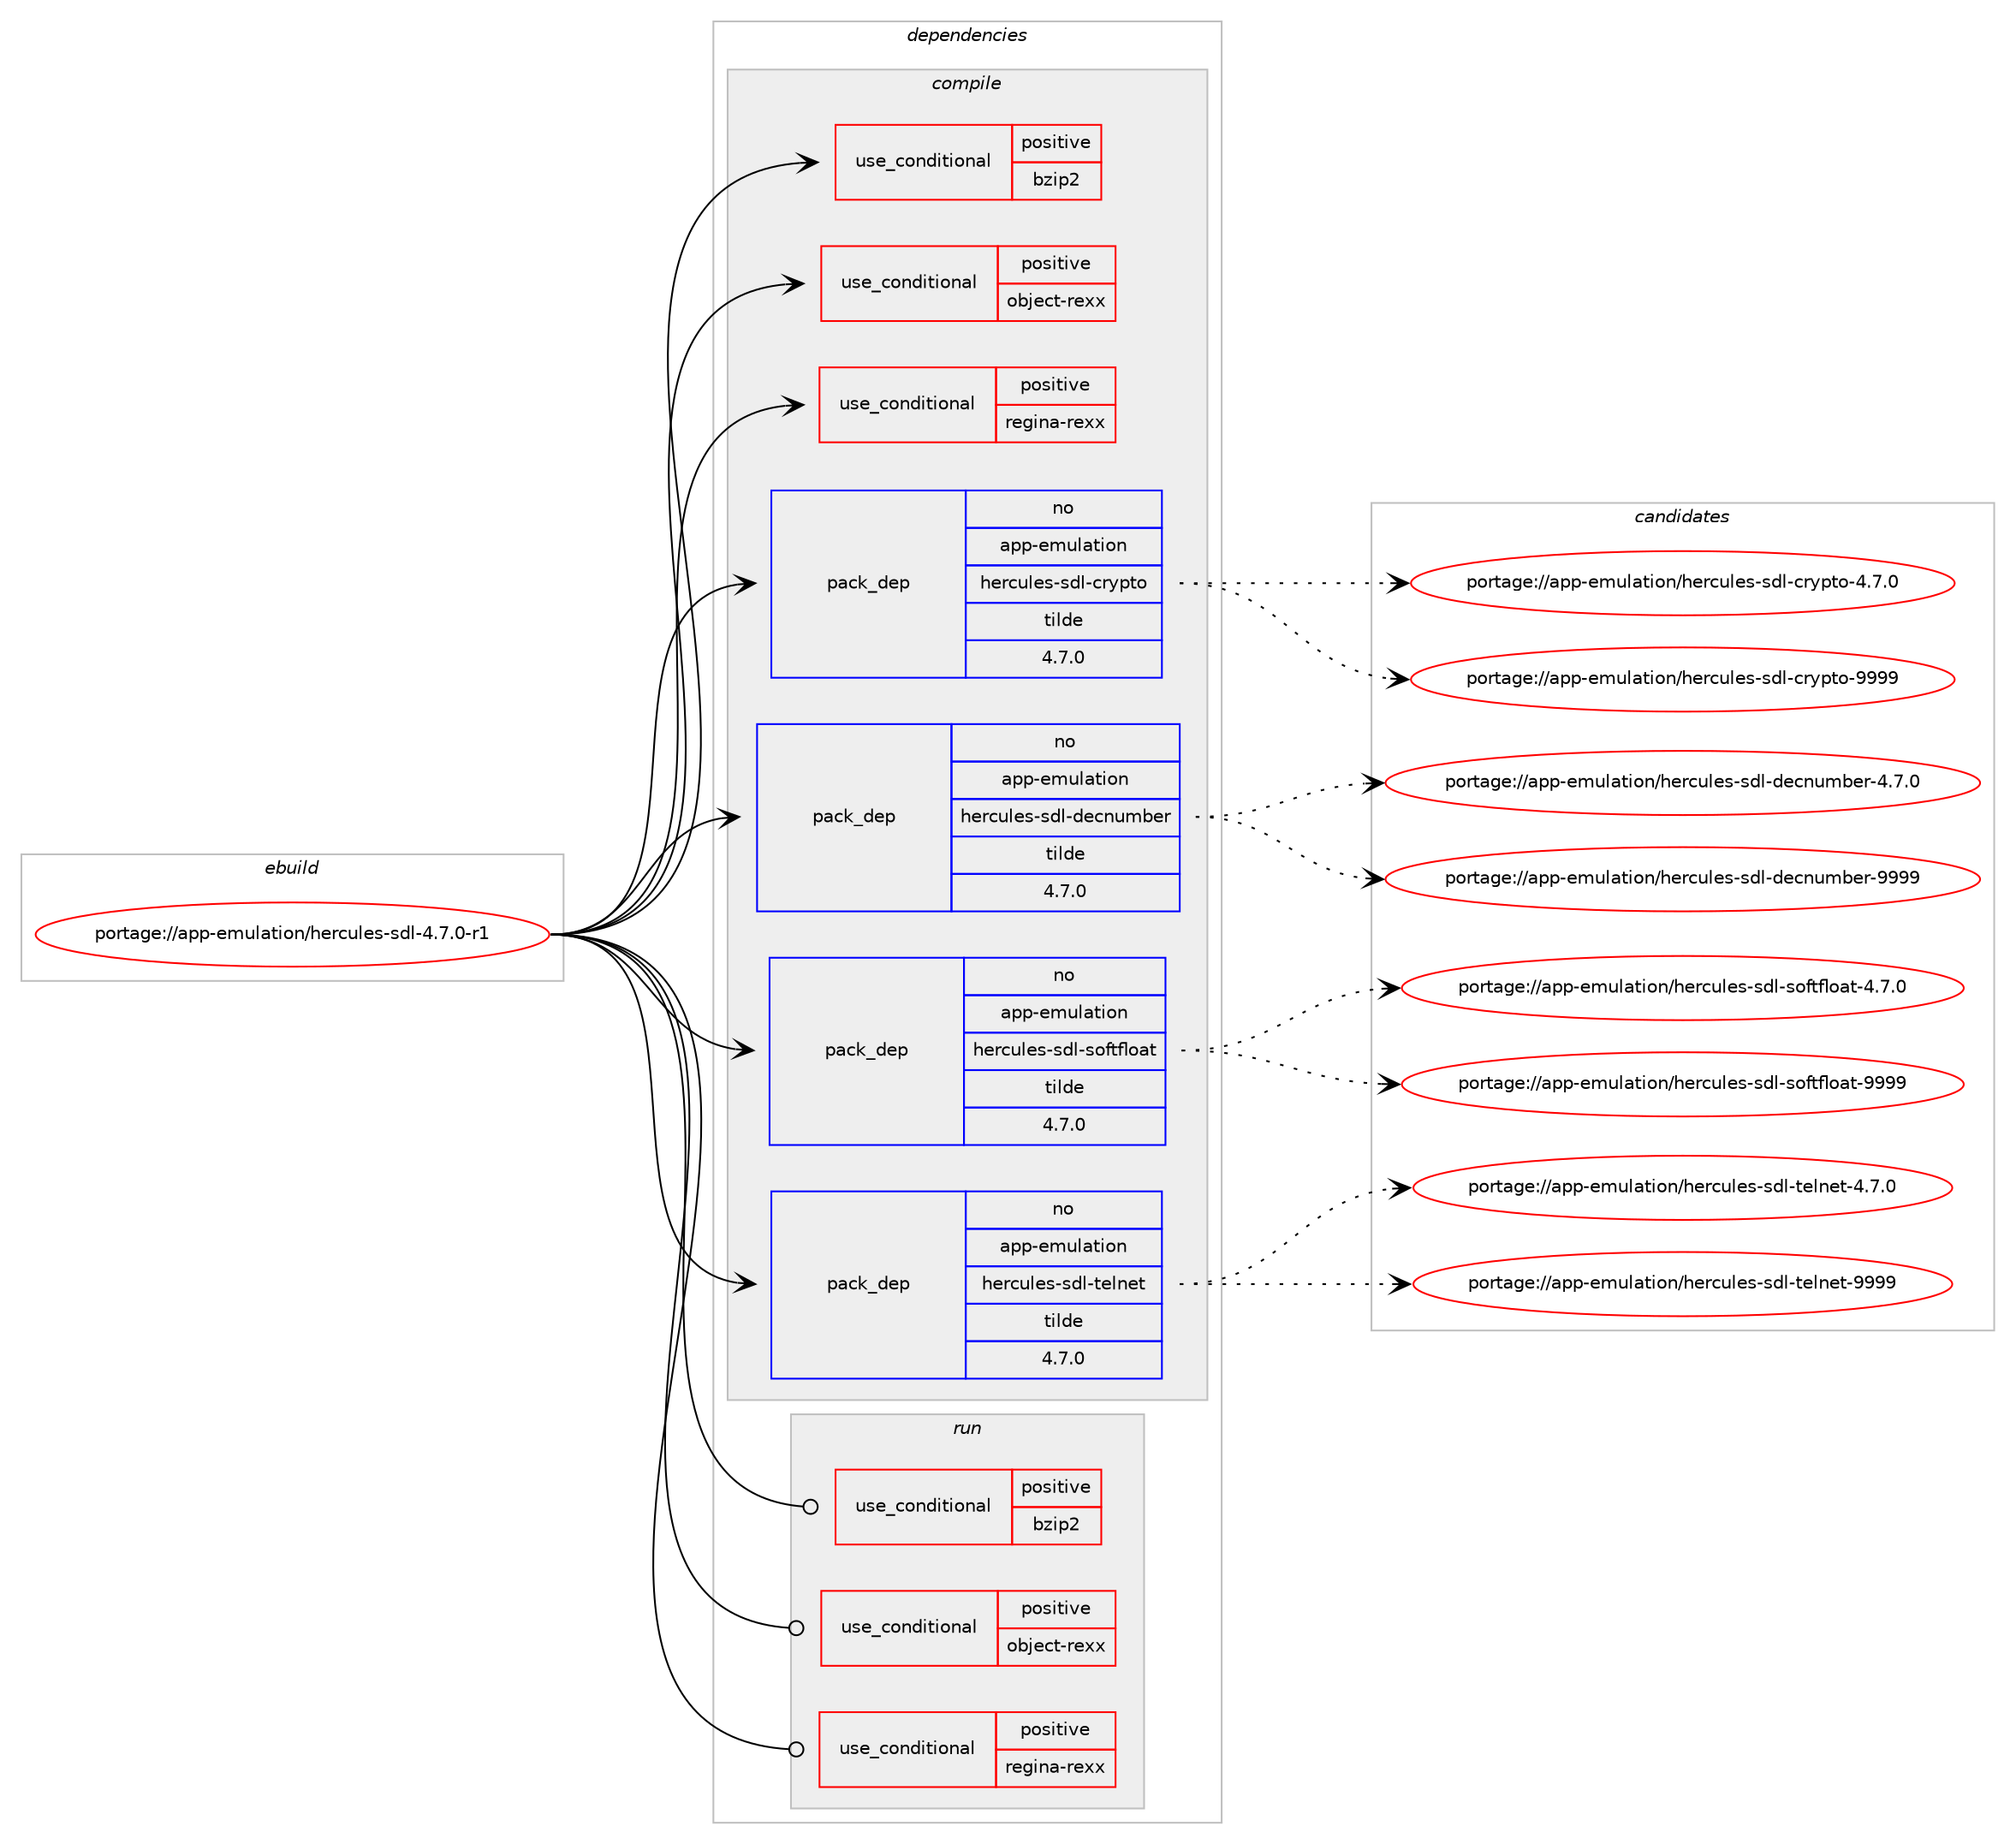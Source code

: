 digraph prolog {

# *************
# Graph options
# *************

newrank=true;
concentrate=true;
compound=true;
graph [rankdir=LR,fontname=Helvetica,fontsize=10,ranksep=1.5];#, ranksep=2.5, nodesep=0.2];
edge  [arrowhead=vee];
node  [fontname=Helvetica,fontsize=10];

# **********
# The ebuild
# **********

subgraph cluster_leftcol {
color=gray;
rank=same;
label=<<i>ebuild</i>>;
id [label="portage://app-emulation/hercules-sdl-4.7.0-r1", color=red, width=4, href="../app-emulation/hercules-sdl-4.7.0-r1.svg"];
}

# ****************
# The dependencies
# ****************

subgraph cluster_midcol {
color=gray;
label=<<i>dependencies</i>>;
subgraph cluster_compile {
fillcolor="#eeeeee";
style=filled;
label=<<i>compile</i>>;
subgraph cond6334 {
dependency10710 [label=<<TABLE BORDER="0" CELLBORDER="1" CELLSPACING="0" CELLPADDING="4"><TR><TD ROWSPAN="3" CELLPADDING="10">use_conditional</TD></TR><TR><TD>positive</TD></TR><TR><TD>bzip2</TD></TR></TABLE>>, shape=none, color=red];
# *** BEGIN UNKNOWN DEPENDENCY TYPE (TODO) ***
# dependency10710 -> package_dependency(portage://app-emulation/hercules-sdl-4.7.0-r1,install,no,app-arch,bzip2,none,[,,],[],[])
# *** END UNKNOWN DEPENDENCY TYPE (TODO) ***

}
id:e -> dependency10710:w [weight=20,style="solid",arrowhead="vee"];
subgraph cond6335 {
dependency10711 [label=<<TABLE BORDER="0" CELLBORDER="1" CELLSPACING="0" CELLPADDING="4"><TR><TD ROWSPAN="3" CELLPADDING="10">use_conditional</TD></TR><TR><TD>positive</TD></TR><TR><TD>object-rexx</TD></TR></TABLE>>, shape=none, color=red];
# *** BEGIN UNKNOWN DEPENDENCY TYPE (TODO) ***
# dependency10711 -> package_dependency(portage://app-emulation/hercules-sdl-4.7.0-r1,install,no,dev-lang,oorexx,none,[,,],[],[])
# *** END UNKNOWN DEPENDENCY TYPE (TODO) ***

}
id:e -> dependency10711:w [weight=20,style="solid",arrowhead="vee"];
subgraph cond6336 {
dependency10712 [label=<<TABLE BORDER="0" CELLBORDER="1" CELLSPACING="0" CELLPADDING="4"><TR><TD ROWSPAN="3" CELLPADDING="10">use_conditional</TD></TR><TR><TD>positive</TD></TR><TR><TD>regina-rexx</TD></TR></TABLE>>, shape=none, color=red];
# *** BEGIN UNKNOWN DEPENDENCY TYPE (TODO) ***
# dependency10712 -> package_dependency(portage://app-emulation/hercules-sdl-4.7.0-r1,install,no,dev-lang,regina-rexx,none,[,,],[],[])
# *** END UNKNOWN DEPENDENCY TYPE (TODO) ***

}
id:e -> dependency10712:w [weight=20,style="solid",arrowhead="vee"];
subgraph pack4216 {
dependency10713 [label=<<TABLE BORDER="0" CELLBORDER="1" CELLSPACING="0" CELLPADDING="4" WIDTH="220"><TR><TD ROWSPAN="6" CELLPADDING="30">pack_dep</TD></TR><TR><TD WIDTH="110">no</TD></TR><TR><TD>app-emulation</TD></TR><TR><TD>hercules-sdl-crypto</TD></TR><TR><TD>tilde</TD></TR><TR><TD>4.7.0</TD></TR></TABLE>>, shape=none, color=blue];
}
id:e -> dependency10713:w [weight=20,style="solid",arrowhead="vee"];
subgraph pack4217 {
dependency10714 [label=<<TABLE BORDER="0" CELLBORDER="1" CELLSPACING="0" CELLPADDING="4" WIDTH="220"><TR><TD ROWSPAN="6" CELLPADDING="30">pack_dep</TD></TR><TR><TD WIDTH="110">no</TD></TR><TR><TD>app-emulation</TD></TR><TR><TD>hercules-sdl-decnumber</TD></TR><TR><TD>tilde</TD></TR><TR><TD>4.7.0</TD></TR></TABLE>>, shape=none, color=blue];
}
id:e -> dependency10714:w [weight=20,style="solid",arrowhead="vee"];
subgraph pack4218 {
dependency10715 [label=<<TABLE BORDER="0" CELLBORDER="1" CELLSPACING="0" CELLPADDING="4" WIDTH="220"><TR><TD ROWSPAN="6" CELLPADDING="30">pack_dep</TD></TR><TR><TD WIDTH="110">no</TD></TR><TR><TD>app-emulation</TD></TR><TR><TD>hercules-sdl-softfloat</TD></TR><TR><TD>tilde</TD></TR><TR><TD>4.7.0</TD></TR></TABLE>>, shape=none, color=blue];
}
id:e -> dependency10715:w [weight=20,style="solid",arrowhead="vee"];
subgraph pack4219 {
dependency10716 [label=<<TABLE BORDER="0" CELLBORDER="1" CELLSPACING="0" CELLPADDING="4" WIDTH="220"><TR><TD ROWSPAN="6" CELLPADDING="30">pack_dep</TD></TR><TR><TD WIDTH="110">no</TD></TR><TR><TD>app-emulation</TD></TR><TR><TD>hercules-sdl-telnet</TD></TR><TR><TD>tilde</TD></TR><TR><TD>4.7.0</TD></TR></TABLE>>, shape=none, color=blue];
}
id:e -> dependency10716:w [weight=20,style="solid",arrowhead="vee"];
# *** BEGIN UNKNOWN DEPENDENCY TYPE (TODO) ***
# id -> package_dependency(portage://app-emulation/hercules-sdl-4.7.0-r1,install,no,dev-libs,libltdl,none,[,,],[],[])
# *** END UNKNOWN DEPENDENCY TYPE (TODO) ***

# *** BEGIN UNKNOWN DEPENDENCY TYPE (TODO) ***
# id -> package_dependency(portage://app-emulation/hercules-sdl-4.7.0-r1,install,no,net-libs,libnsl,none,[,,],[slot(0)],[])
# *** END UNKNOWN DEPENDENCY TYPE (TODO) ***

# *** BEGIN UNKNOWN DEPENDENCY TYPE (TODO) ***
# id -> package_dependency(portage://app-emulation/hercules-sdl-4.7.0-r1,install,no,sys-libs,zlib,none,[,,],[],[])
# *** END UNKNOWN DEPENDENCY TYPE (TODO) ***

# *** BEGIN UNKNOWN DEPENDENCY TYPE (TODO) ***
# id -> package_dependency(portage://app-emulation/hercules-sdl-4.7.0-r1,install,weak,app-emulation,hercules,none,[,,],[],[])
# *** END UNKNOWN DEPENDENCY TYPE (TODO) ***

}
subgraph cluster_compileandrun {
fillcolor="#eeeeee";
style=filled;
label=<<i>compile and run</i>>;
}
subgraph cluster_run {
fillcolor="#eeeeee";
style=filled;
label=<<i>run</i>>;
subgraph cond6337 {
dependency10717 [label=<<TABLE BORDER="0" CELLBORDER="1" CELLSPACING="0" CELLPADDING="4"><TR><TD ROWSPAN="3" CELLPADDING="10">use_conditional</TD></TR><TR><TD>positive</TD></TR><TR><TD>bzip2</TD></TR></TABLE>>, shape=none, color=red];
# *** BEGIN UNKNOWN DEPENDENCY TYPE (TODO) ***
# dependency10717 -> package_dependency(portage://app-emulation/hercules-sdl-4.7.0-r1,run,no,app-arch,bzip2,none,[,,],[],[])
# *** END UNKNOWN DEPENDENCY TYPE (TODO) ***

}
id:e -> dependency10717:w [weight=20,style="solid",arrowhead="odot"];
subgraph cond6338 {
dependency10718 [label=<<TABLE BORDER="0" CELLBORDER="1" CELLSPACING="0" CELLPADDING="4"><TR><TD ROWSPAN="3" CELLPADDING="10">use_conditional</TD></TR><TR><TD>positive</TD></TR><TR><TD>object-rexx</TD></TR></TABLE>>, shape=none, color=red];
# *** BEGIN UNKNOWN DEPENDENCY TYPE (TODO) ***
# dependency10718 -> package_dependency(portage://app-emulation/hercules-sdl-4.7.0-r1,run,no,dev-lang,oorexx,none,[,,],[],[])
# *** END UNKNOWN DEPENDENCY TYPE (TODO) ***

}
id:e -> dependency10718:w [weight=20,style="solid",arrowhead="odot"];
subgraph cond6339 {
dependency10719 [label=<<TABLE BORDER="0" CELLBORDER="1" CELLSPACING="0" CELLPADDING="4"><TR><TD ROWSPAN="3" CELLPADDING="10">use_conditional</TD></TR><TR><TD>positive</TD></TR><TR><TD>regina-rexx</TD></TR></TABLE>>, shape=none, color=red];
# *** BEGIN UNKNOWN DEPENDENCY TYPE (TODO) ***
# dependency10719 -> package_dependency(portage://app-emulation/hercules-sdl-4.7.0-r1,run,no,dev-lang,regina-rexx,none,[,,],[],[])
# *** END UNKNOWN DEPENDENCY TYPE (TODO) ***

}
id:e -> dependency10719:w [weight=20,style="solid",arrowhead="odot"];
# *** BEGIN UNKNOWN DEPENDENCY TYPE (TODO) ***
# id -> package_dependency(portage://app-emulation/hercules-sdl-4.7.0-r1,run,no,dev-libs,libltdl,none,[,,],[],[])
# *** END UNKNOWN DEPENDENCY TYPE (TODO) ***

# *** BEGIN UNKNOWN DEPENDENCY TYPE (TODO) ***
# id -> package_dependency(portage://app-emulation/hercules-sdl-4.7.0-r1,run,no,net-libs,libnsl,none,[,,],[slot(0)],[])
# *** END UNKNOWN DEPENDENCY TYPE (TODO) ***

# *** BEGIN UNKNOWN DEPENDENCY TYPE (TODO) ***
# id -> package_dependency(portage://app-emulation/hercules-sdl-4.7.0-r1,run,no,sys-libs,zlib,none,[,,],[],[])
# *** END UNKNOWN DEPENDENCY TYPE (TODO) ***

# *** BEGIN UNKNOWN DEPENDENCY TYPE (TODO) ***
# id -> package_dependency(portage://app-emulation/hercules-sdl-4.7.0-r1,run,weak,app-emulation,hercules,none,[,,],[],[])
# *** END UNKNOWN DEPENDENCY TYPE (TODO) ***

}
}

# **************
# The candidates
# **************

subgraph cluster_choices {
rank=same;
color=gray;
label=<<i>candidates</i>>;

subgraph choice4216 {
color=black;
nodesep=1;
choice9711211245101109117108971161051111104710410111499117108101115451151001084599114121112116111455246554648 [label="portage://app-emulation/hercules-sdl-crypto-4.7.0", color=red, width=4,href="../app-emulation/hercules-sdl-crypto-4.7.0.svg"];
choice97112112451011091171089711610511111047104101114991171081011154511510010845991141211121161114557575757 [label="portage://app-emulation/hercules-sdl-crypto-9999", color=red, width=4,href="../app-emulation/hercules-sdl-crypto-9999.svg"];
dependency10713:e -> choice9711211245101109117108971161051111104710410111499117108101115451151001084599114121112116111455246554648:w [style=dotted,weight="100"];
dependency10713:e -> choice97112112451011091171089711610511111047104101114991171081011154511510010845991141211121161114557575757:w [style=dotted,weight="100"];
}
subgraph choice4217 {
color=black;
nodesep=1;
choice971121124510110911710897116105111110471041011149911710810111545115100108451001019911011710998101114455246554648 [label="portage://app-emulation/hercules-sdl-decnumber-4.7.0", color=red, width=4,href="../app-emulation/hercules-sdl-decnumber-4.7.0.svg"];
choice9711211245101109117108971161051111104710410111499117108101115451151001084510010199110117109981011144557575757 [label="portage://app-emulation/hercules-sdl-decnumber-9999", color=red, width=4,href="../app-emulation/hercules-sdl-decnumber-9999.svg"];
dependency10714:e -> choice971121124510110911710897116105111110471041011149911710810111545115100108451001019911011710998101114455246554648:w [style=dotted,weight="100"];
dependency10714:e -> choice9711211245101109117108971161051111104710410111499117108101115451151001084510010199110117109981011144557575757:w [style=dotted,weight="100"];
}
subgraph choice4218 {
color=black;
nodesep=1;
choice9711211245101109117108971161051111104710410111499117108101115451151001084511511110211610210811197116455246554648 [label="portage://app-emulation/hercules-sdl-softfloat-4.7.0", color=red, width=4,href="../app-emulation/hercules-sdl-softfloat-4.7.0.svg"];
choice97112112451011091171089711610511111047104101114991171081011154511510010845115111102116102108111971164557575757 [label="portage://app-emulation/hercules-sdl-softfloat-9999", color=red, width=4,href="../app-emulation/hercules-sdl-softfloat-9999.svg"];
dependency10715:e -> choice9711211245101109117108971161051111104710410111499117108101115451151001084511511110211610210811197116455246554648:w [style=dotted,weight="100"];
dependency10715:e -> choice97112112451011091171089711610511111047104101114991171081011154511510010845115111102116102108111971164557575757:w [style=dotted,weight="100"];
}
subgraph choice4219 {
color=black;
nodesep=1;
choice97112112451011091171089711610511111047104101114991171081011154511510010845116101108110101116455246554648 [label="portage://app-emulation/hercules-sdl-telnet-4.7.0", color=red, width=4,href="../app-emulation/hercules-sdl-telnet-4.7.0.svg"];
choice971121124510110911710897116105111110471041011149911710810111545115100108451161011081101011164557575757 [label="portage://app-emulation/hercules-sdl-telnet-9999", color=red, width=4,href="../app-emulation/hercules-sdl-telnet-9999.svg"];
dependency10716:e -> choice97112112451011091171089711610511111047104101114991171081011154511510010845116101108110101116455246554648:w [style=dotted,weight="100"];
dependency10716:e -> choice971121124510110911710897116105111110471041011149911710810111545115100108451161011081101011164557575757:w [style=dotted,weight="100"];
}
}

}
